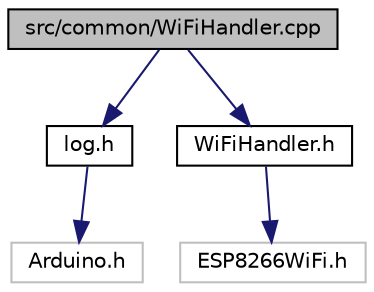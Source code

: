 digraph "src/common/WiFiHandler.cpp"
{
 // LATEX_PDF_SIZE
  edge [fontname="Helvetica",fontsize="10",labelfontname="Helvetica",labelfontsize="10"];
  node [fontname="Helvetica",fontsize="10",shape=record];
  Node1 [label="src/common/WiFiHandler.cpp",height=0.2,width=0.4,color="black", fillcolor="grey75", style="filled", fontcolor="black",tooltip="WiFiHandler class implementation."];
  Node1 -> Node2 [color="midnightblue",fontsize="10",style="solid",fontname="Helvetica"];
  Node2 [label="log.h",height=0.2,width=0.4,color="black", fillcolor="white", style="filled",URL="$log_8h.html",tooltip="Provides functions and macros for logging."];
  Node2 -> Node3 [color="midnightblue",fontsize="10",style="solid",fontname="Helvetica"];
  Node3 [label="Arduino.h",height=0.2,width=0.4,color="grey75", fillcolor="white", style="filled",tooltip=" "];
  Node1 -> Node4 [color="midnightblue",fontsize="10",style="solid",fontname="Helvetica"];
  Node4 [label="WiFiHandler.h",height=0.2,width=0.4,color="black", fillcolor="white", style="filled",URL="$WiFiHandler_8h.html",tooltip="Provides a class for handling WiFi connections."];
  Node4 -> Node5 [color="midnightblue",fontsize="10",style="solid",fontname="Helvetica"];
  Node5 [label="ESP8266WiFi.h",height=0.2,width=0.4,color="grey75", fillcolor="white", style="filled",tooltip=" "];
}
